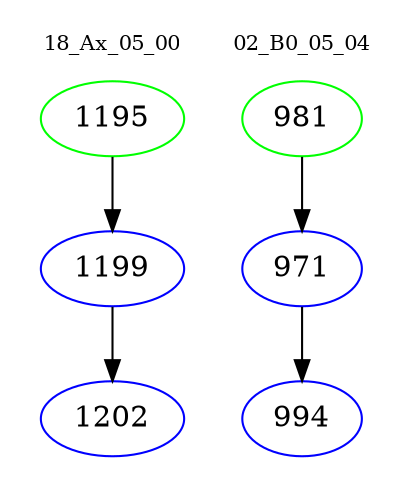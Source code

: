 digraph{
subgraph cluster_0 {
color = white
label = "18_Ax_05_00";
fontsize=10;
T0_1195 [label="1195", color="green"]
T0_1195 -> T0_1199 [color="black"]
T0_1199 [label="1199", color="blue"]
T0_1199 -> T0_1202 [color="black"]
T0_1202 [label="1202", color="blue"]
}
subgraph cluster_1 {
color = white
label = "02_B0_05_04";
fontsize=10;
T1_981 [label="981", color="green"]
T1_981 -> T1_971 [color="black"]
T1_971 [label="971", color="blue"]
T1_971 -> T1_994 [color="black"]
T1_994 [label="994", color="blue"]
}
}
